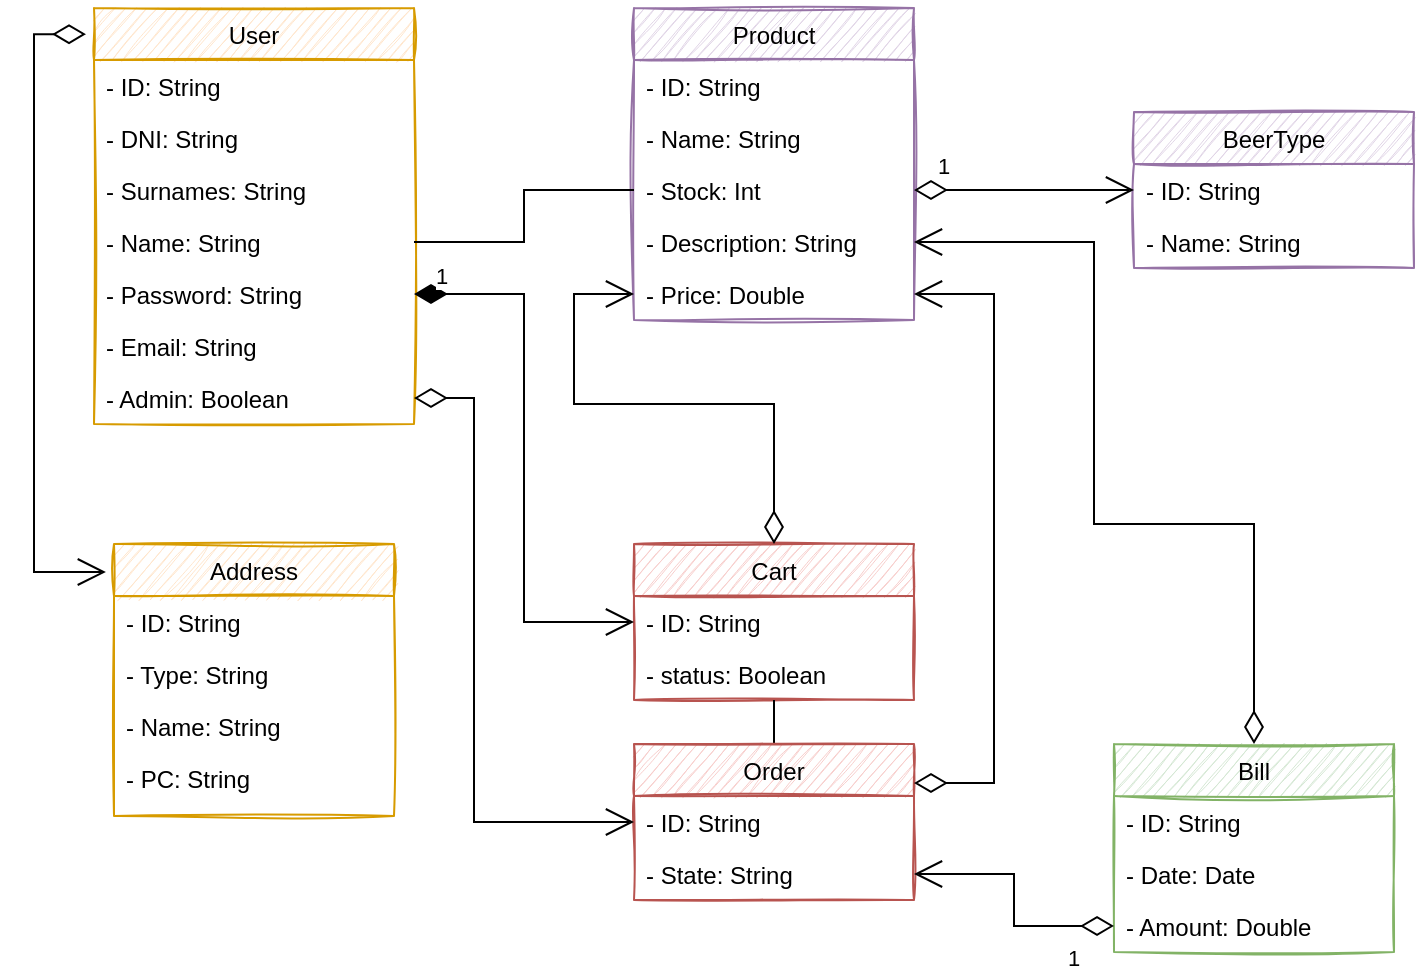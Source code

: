 <mxfile version="16.5.1" type="device"><diagram id="C5RBs43oDa-KdzZeNtuy" name="Page-1"><mxGraphModel dx="1102" dy="857" grid="1" gridSize="10" guides="1" tooltips="1" connect="1" arrows="1" fold="1" page="1" pageScale="1" pageWidth="827" pageHeight="1169" math="0" shadow="0"><root><mxCell id="WIyWlLk6GJQsqaUBKTNV-0"/><mxCell id="WIyWlLk6GJQsqaUBKTNV-1" parent="WIyWlLk6GJQsqaUBKTNV-0"/><mxCell id="zkfFHV4jXpPFQw0GAbJ--0" value="User" style="swimlane;fontStyle=0;align=center;verticalAlign=top;childLayout=stackLayout;horizontal=1;startSize=26;horizontalStack=0;resizeParent=1;resizeLast=0;collapsible=1;marginBottom=0;rounded=0;shadow=0;strokeWidth=1;fillColor=#ffe6cc;strokeColor=#d79b00;sketch=1;" parent="WIyWlLk6GJQsqaUBKTNV-1" vertex="1"><mxGeometry x="120" y="112" width="160" height="208" as="geometry"><mxRectangle x="230" y="140" width="160" height="26" as="alternateBounds"/></mxGeometry></mxCell><mxCell id="YBVHC4LRcGwtgbs3dGbF-0" value="- ID: String" style="text;strokeColor=none;fillColor=none;align=left;verticalAlign=top;spacingLeft=4;spacingRight=4;overflow=hidden;rotatable=0;points=[[0,0.5],[1,0.5]];portConstraint=eastwest;" vertex="1" parent="zkfFHV4jXpPFQw0GAbJ--0"><mxGeometry y="26" width="160" height="26" as="geometry"/></mxCell><mxCell id="zkfFHV4jXpPFQw0GAbJ--1" value="- DNI: String" style="text;align=left;verticalAlign=top;spacingLeft=4;spacingRight=4;overflow=hidden;rotatable=0;points=[[0,0.5],[1,0.5]];portConstraint=eastwest;" parent="zkfFHV4jXpPFQw0GAbJ--0" vertex="1"><mxGeometry y="52" width="160" height="26" as="geometry"/></mxCell><mxCell id="zkfFHV4jXpPFQw0GAbJ--2" value="- Surnames: String" style="text;align=left;verticalAlign=top;spacingLeft=4;spacingRight=4;overflow=hidden;rotatable=0;points=[[0,0.5],[1,0.5]];portConstraint=eastwest;rounded=0;shadow=0;html=0;" parent="zkfFHV4jXpPFQw0GAbJ--0" vertex="1"><mxGeometry y="78" width="160" height="26" as="geometry"/></mxCell><mxCell id="zkfFHV4jXpPFQw0GAbJ--3" value="- Name: String" style="text;align=left;verticalAlign=top;spacingLeft=4;spacingRight=4;overflow=hidden;rotatable=0;points=[[0,0.5],[1,0.5]];portConstraint=eastwest;rounded=0;shadow=0;html=0;" parent="zkfFHV4jXpPFQw0GAbJ--0" vertex="1"><mxGeometry y="104" width="160" height="26" as="geometry"/></mxCell><mxCell id="gg0vzbLrQzDXCbICbvwj-0" value="- Password: String" style="text;align=left;verticalAlign=top;spacingLeft=4;spacingRight=4;overflow=hidden;rotatable=0;points=[[0,0.5],[1,0.5]];portConstraint=eastwest;rounded=0;shadow=0;html=0;" parent="zkfFHV4jXpPFQw0GAbJ--0" vertex="1"><mxGeometry y="130" width="160" height="26" as="geometry"/></mxCell><mxCell id="8mg4H5GicWGdLR5S1lS9-0" value="- Email: String" style="text;align=left;verticalAlign=top;spacingLeft=4;spacingRight=4;overflow=hidden;rotatable=0;points=[[0,0.5],[1,0.5]];portConstraint=eastwest;rounded=0;shadow=0;html=0;" parent="zkfFHV4jXpPFQw0GAbJ--0" vertex="1"><mxGeometry y="156" width="160" height="26" as="geometry"/></mxCell><mxCell id="apCqiVUamuXImFi7MScC-0" value="- Admin: Boolean" style="text;align=left;verticalAlign=top;spacingLeft=4;spacingRight=4;overflow=hidden;rotatable=0;points=[[0,0.5],[1,0.5]];portConstraint=eastwest;rounded=0;shadow=0;html=0;" parent="zkfFHV4jXpPFQw0GAbJ--0" vertex="1"><mxGeometry y="182" width="160" height="26" as="geometry"/></mxCell><mxCell id="8mg4H5GicWGdLR5S1lS9-3" value="Address" style="swimlane;fontStyle=0;childLayout=stackLayout;horizontal=1;startSize=26;fillColor=#ffe6cc;horizontalStack=0;resizeParent=1;resizeParentMax=0;resizeLast=0;collapsible=1;marginBottom=0;strokeColor=#d79b00;sketch=1;" parent="WIyWlLk6GJQsqaUBKTNV-1" vertex="1"><mxGeometry x="130" y="380" width="140" height="136" as="geometry"/></mxCell><mxCell id="YBVHC4LRcGwtgbs3dGbF-1" value="- ID: String" style="text;strokeColor=none;fillColor=none;align=left;verticalAlign=top;spacingLeft=4;spacingRight=4;overflow=hidden;rotatable=0;points=[[0,0.5],[1,0.5]];portConstraint=eastwest;" vertex="1" parent="8mg4H5GicWGdLR5S1lS9-3"><mxGeometry y="26" width="140" height="26" as="geometry"/></mxCell><mxCell id="8mg4H5GicWGdLR5S1lS9-4" value="- Type: String" style="text;strokeColor=none;fillColor=none;align=left;verticalAlign=top;spacingLeft=4;spacingRight=4;overflow=hidden;rotatable=0;points=[[0,0.5],[1,0.5]];portConstraint=eastwest;" parent="8mg4H5GicWGdLR5S1lS9-3" vertex="1"><mxGeometry y="52" width="140" height="26" as="geometry"/></mxCell><mxCell id="8mg4H5GicWGdLR5S1lS9-5" value="- Name: String" style="text;strokeColor=none;fillColor=none;align=left;verticalAlign=top;spacingLeft=4;spacingRight=4;overflow=hidden;rotatable=0;points=[[0,0.5],[1,0.5]];portConstraint=eastwest;" parent="8mg4H5GicWGdLR5S1lS9-3" vertex="1"><mxGeometry y="78" width="140" height="26" as="geometry"/></mxCell><mxCell id="8mg4H5GicWGdLR5S1lS9-9" value="- PC: String" style="text;strokeColor=none;fillColor=none;align=left;verticalAlign=top;spacingLeft=4;spacingRight=4;overflow=hidden;rotatable=0;points=[[0,0.5],[1,0.5]];portConstraint=eastwest;" parent="8mg4H5GicWGdLR5S1lS9-3" vertex="1"><mxGeometry y="104" width="140" height="32" as="geometry"/></mxCell><mxCell id="8mg4H5GicWGdLR5S1lS9-20" value="Product" style="swimlane;fontStyle=0;childLayout=stackLayout;horizontal=1;startSize=26;fillColor=#e1d5e7;horizontalStack=0;resizeParent=1;resizeParentMax=0;resizeLast=0;collapsible=1;marginBottom=0;strokeColor=#9673a6;sketch=1;" parent="WIyWlLk6GJQsqaUBKTNV-1" vertex="1"><mxGeometry x="390" y="112" width="140" height="156" as="geometry"/></mxCell><mxCell id="8mg4H5GicWGdLR5S1lS9-21" value="- ID: String" style="text;strokeColor=none;fillColor=none;align=left;verticalAlign=top;spacingLeft=4;spacingRight=4;overflow=hidden;rotatable=0;points=[[0,0.5],[1,0.5]];portConstraint=eastwest;" parent="8mg4H5GicWGdLR5S1lS9-20" vertex="1"><mxGeometry y="26" width="140" height="26" as="geometry"/></mxCell><mxCell id="8mg4H5GicWGdLR5S1lS9-22" value="- Name: String" style="text;strokeColor=none;fillColor=none;align=left;verticalAlign=top;spacingLeft=4;spacingRight=4;overflow=hidden;rotatable=0;points=[[0,0.5],[1,0.5]];portConstraint=eastwest;" parent="8mg4H5GicWGdLR5S1lS9-20" vertex="1"><mxGeometry y="52" width="140" height="26" as="geometry"/></mxCell><mxCell id="8mg4H5GicWGdLR5S1lS9-31" value="- Stock: Int" style="text;strokeColor=none;fillColor=none;align=left;verticalAlign=top;spacingLeft=4;spacingRight=4;overflow=hidden;rotatable=0;points=[[0,0.5],[1,0.5]];portConstraint=eastwest;" parent="8mg4H5GicWGdLR5S1lS9-20" vertex="1"><mxGeometry y="78" width="140" height="26" as="geometry"/></mxCell><mxCell id="8mg4H5GicWGdLR5S1lS9-32" value="- Description: String" style="text;strokeColor=none;fillColor=none;align=left;verticalAlign=top;spacingLeft=4;spacingRight=4;overflow=hidden;rotatable=0;points=[[0,0.5],[1,0.5]];portConstraint=eastwest;" parent="8mg4H5GicWGdLR5S1lS9-20" vertex="1"><mxGeometry y="104" width="140" height="26" as="geometry"/></mxCell><mxCell id="8mg4H5GicWGdLR5S1lS9-35" value="- Price: Double" style="text;strokeColor=none;fillColor=none;align=left;verticalAlign=top;spacingLeft=4;spacingRight=4;overflow=hidden;rotatable=0;points=[[0,0.5],[1,0.5]];portConstraint=eastwest;" parent="8mg4H5GicWGdLR5S1lS9-20" vertex="1"><mxGeometry y="130" width="140" height="26" as="geometry"/></mxCell><mxCell id="8mg4H5GicWGdLR5S1lS9-38" value="BeerType" style="swimlane;fontStyle=0;childLayout=stackLayout;horizontal=1;startSize=26;fillColor=#e1d5e7;horizontalStack=0;resizeParent=1;resizeParentMax=0;resizeLast=0;collapsible=1;marginBottom=0;strokeColor=#9673a6;sketch=1;" parent="WIyWlLk6GJQsqaUBKTNV-1" vertex="1"><mxGeometry x="640" y="164" width="140" height="78" as="geometry"/></mxCell><mxCell id="8mg4H5GicWGdLR5S1lS9-39" value="- ID: String" style="text;strokeColor=none;fillColor=none;align=left;verticalAlign=top;spacingLeft=4;spacingRight=4;overflow=hidden;rotatable=0;points=[[0,0.5],[1,0.5]];portConstraint=eastwest;" parent="8mg4H5GicWGdLR5S1lS9-38" vertex="1"><mxGeometry y="26" width="140" height="26" as="geometry"/></mxCell><mxCell id="8mg4H5GicWGdLR5S1lS9-40" value="- Name: String" style="text;strokeColor=none;fillColor=none;align=left;verticalAlign=top;spacingLeft=4;spacingRight=4;overflow=hidden;rotatable=0;points=[[0,0.5],[1,0.5]];portConstraint=eastwest;" parent="8mg4H5GicWGdLR5S1lS9-38" vertex="1"><mxGeometry y="52" width="140" height="26" as="geometry"/></mxCell><mxCell id="8mg4H5GicWGdLR5S1lS9-44" value="Cart" style="swimlane;fontStyle=0;childLayout=stackLayout;horizontal=1;startSize=26;fillColor=#f8cecc;horizontalStack=0;resizeParent=1;resizeParentMax=0;resizeLast=0;collapsible=1;marginBottom=0;strokeColor=#b85450;sketch=1;" parent="WIyWlLk6GJQsqaUBKTNV-1" vertex="1"><mxGeometry x="390" y="380" width="140" height="78" as="geometry"/></mxCell><mxCell id="8mg4H5GicWGdLR5S1lS9-48" value="- ID: String" style="text;strokeColor=none;fillColor=none;align=left;verticalAlign=top;spacingLeft=4;spacingRight=4;overflow=hidden;rotatable=0;points=[[0,0.5],[1,0.5]];portConstraint=eastwest;" parent="8mg4H5GicWGdLR5S1lS9-44" vertex="1"><mxGeometry y="26" width="140" height="26" as="geometry"/></mxCell><mxCell id="YBVHC4LRcGwtgbs3dGbF-2" value="- status: Boolean" style="text;strokeColor=none;fillColor=none;align=left;verticalAlign=top;spacingLeft=4;spacingRight=4;overflow=hidden;rotatable=0;points=[[0,0.5],[1,0.5]];portConstraint=eastwest;" vertex="1" parent="8mg4H5GicWGdLR5S1lS9-44"><mxGeometry y="52" width="140" height="26" as="geometry"/></mxCell><mxCell id="wfp9GYvqa-O768Nd-QGH-14" style="edgeStyle=orthogonalEdgeStyle;rounded=0;orthogonalLoop=1;jettySize=auto;html=1;exitX=0.5;exitY=0;exitDx=0;exitDy=0;endArrow=none;endFill=0;" parent="WIyWlLk6GJQsqaUBKTNV-1" source="8mg4H5GicWGdLR5S1lS9-52" target="8mg4H5GicWGdLR5S1lS9-44" edge="1"><mxGeometry relative="1" as="geometry"/></mxCell><mxCell id="8mg4H5GicWGdLR5S1lS9-52" value="Order" style="swimlane;fontStyle=0;childLayout=stackLayout;horizontal=1;startSize=26;fillColor=#f8cecc;horizontalStack=0;resizeParent=1;resizeParentMax=0;resizeLast=0;collapsible=1;marginBottom=0;strokeColor=#b85450;sketch=1;" parent="WIyWlLk6GJQsqaUBKTNV-1" vertex="1"><mxGeometry x="390" y="480" width="140" height="78" as="geometry"/></mxCell><mxCell id="8mg4H5GicWGdLR5S1lS9-53" value="- ID: String" style="text;strokeColor=none;fillColor=none;align=left;verticalAlign=top;spacingLeft=4;spacingRight=4;overflow=hidden;rotatable=0;points=[[0,0.5],[1,0.5]];portConstraint=eastwest;" parent="8mg4H5GicWGdLR5S1lS9-52" vertex="1"><mxGeometry y="26" width="140" height="26" as="geometry"/></mxCell><mxCell id="8mg4H5GicWGdLR5S1lS9-54" value="- State: String" style="text;strokeColor=none;fillColor=none;align=left;verticalAlign=top;spacingLeft=4;spacingRight=4;overflow=hidden;rotatable=0;points=[[0,0.5],[1,0.5]];portConstraint=eastwest;" parent="8mg4H5GicWGdLR5S1lS9-52" vertex="1"><mxGeometry y="52" width="140" height="26" as="geometry"/></mxCell><mxCell id="wfp9GYvqa-O768Nd-QGH-4" value="Bill" style="swimlane;fontStyle=0;childLayout=stackLayout;horizontal=1;startSize=26;fillColor=#d5e8d4;horizontalStack=0;resizeParent=1;resizeParentMax=0;resizeLast=0;collapsible=1;marginBottom=0;strokeColor=#82b366;sketch=1;" parent="WIyWlLk6GJQsqaUBKTNV-1" vertex="1"><mxGeometry x="630" y="480" width="140" height="104" as="geometry"/></mxCell><mxCell id="YBVHC4LRcGwtgbs3dGbF-3" value="- ID: String" style="text;strokeColor=none;fillColor=none;align=left;verticalAlign=top;spacingLeft=4;spacingRight=4;overflow=hidden;rotatable=0;points=[[0,0.5],[1,0.5]];portConstraint=eastwest;" vertex="1" parent="wfp9GYvqa-O768Nd-QGH-4"><mxGeometry y="26" width="140" height="26" as="geometry"/></mxCell><mxCell id="wfp9GYvqa-O768Nd-QGH-5" value="- Date: Date" style="text;strokeColor=none;fillColor=none;align=left;verticalAlign=top;spacingLeft=4;spacingRight=4;overflow=hidden;rotatable=0;points=[[0,0.5],[1,0.5]];portConstraint=eastwest;" parent="wfp9GYvqa-O768Nd-QGH-4" vertex="1"><mxGeometry y="52" width="140" height="26" as="geometry"/></mxCell><mxCell id="wfp9GYvqa-O768Nd-QGH-6" value="- Amount: Double" style="text;strokeColor=none;fillColor=none;align=left;verticalAlign=top;spacingLeft=4;spacingRight=4;overflow=hidden;rotatable=0;points=[[0,0.5],[1,0.5]];portConstraint=eastwest;" parent="wfp9GYvqa-O768Nd-QGH-4" vertex="1"><mxGeometry y="78" width="140" height="26" as="geometry"/></mxCell><mxCell id="wfp9GYvqa-O768Nd-QGH-8" style="edgeStyle=orthogonalEdgeStyle;rounded=0;orthogonalLoop=1;jettySize=auto;html=1;exitX=1;exitY=0.5;exitDx=0;exitDy=0;entryX=0;entryY=0.5;entryDx=0;entryDy=0;endArrow=none;endFill=0;" parent="WIyWlLk6GJQsqaUBKTNV-1" source="zkfFHV4jXpPFQw0GAbJ--3" target="8mg4H5GicWGdLR5S1lS9-31" edge="1"><mxGeometry relative="1" as="geometry"/></mxCell><mxCell id="Dtds17SUPoUaoAVwjIYR-2" value="" style="endArrow=open;html=1;endSize=12;startArrow=diamondThin;startSize=14;startFill=0;edgeStyle=orthogonalEdgeStyle;align=left;verticalAlign=bottom;rounded=0;exitX=1;exitY=0.25;exitDx=0;exitDy=0;entryX=1;entryY=0.5;entryDx=0;entryDy=0;" parent="WIyWlLk6GJQsqaUBKTNV-1" source="8mg4H5GicWGdLR5S1lS9-52" target="8mg4H5GicWGdLR5S1lS9-35" edge="1"><mxGeometry x="-0.938" y="30" relative="1" as="geometry"><mxPoint x="550" y="450" as="sourcePoint"/><mxPoint x="530" y="310" as="targetPoint"/><Array as="points"><mxPoint x="570" y="500"/><mxPoint x="570" y="255"/></Array><mxPoint y="1" as="offset"/></mxGeometry></mxCell><mxCell id="zQ6q6nY6H_NrQoOTwuSJ-0" value="1" style="endArrow=open;html=1;endSize=12;startArrow=diamondThin;startSize=14;startFill=1;edgeStyle=orthogonalEdgeStyle;align=left;verticalAlign=bottom;rounded=0;exitX=1;exitY=0.5;exitDx=0;exitDy=0;" parent="WIyWlLk6GJQsqaUBKTNV-1" source="gg0vzbLrQzDXCbICbvwj-0" target="8mg4H5GicWGdLR5S1lS9-48" edge="1"><mxGeometry x="-0.933" relative="1" as="geometry"><mxPoint x="110" y="530" as="sourcePoint"/><mxPoint x="270" y="530" as="targetPoint"/><mxPoint as="offset"/></mxGeometry></mxCell><mxCell id="zQ6q6nY6H_NrQoOTwuSJ-20" value="1" style="endArrow=open;html=1;endSize=12;startArrow=diamondThin;startSize=14;startFill=0;edgeStyle=orthogonalEdgeStyle;align=left;verticalAlign=bottom;rounded=0;exitX=0;exitY=0.5;exitDx=0;exitDy=0;entryX=1;entryY=0.5;entryDx=0;entryDy=0;" parent="WIyWlLk6GJQsqaUBKTNV-1" source="wfp9GYvqa-O768Nd-QGH-6" target="8mg4H5GicWGdLR5S1lS9-54" edge="1"><mxGeometry x="-0.6" y="25" relative="1" as="geometry"><mxPoint x="140" y="570" as="sourcePoint"/><mxPoint x="550" y="580" as="targetPoint"/><mxPoint as="offset"/></mxGeometry></mxCell><mxCell id="zQ6q6nY6H_NrQoOTwuSJ-23" value="1" style="endArrow=open;html=1;endSize=12;startArrow=diamondThin;startSize=14;startFill=0;edgeStyle=orthogonalEdgeStyle;align=left;verticalAlign=bottom;rounded=0;exitX=1;exitY=0.5;exitDx=0;exitDy=0;entryX=0;entryY=0.5;entryDx=0;entryDy=0;" parent="WIyWlLk6GJQsqaUBKTNV-1" source="8mg4H5GicWGdLR5S1lS9-31" target="8mg4H5GicWGdLR5S1lS9-39" edge="1"><mxGeometry x="-0.818" y="3" relative="1" as="geometry"><mxPoint x="550" y="160" as="sourcePoint"/><mxPoint x="710" y="160" as="targetPoint"/><mxPoint as="offset"/></mxGeometry></mxCell><mxCell id="zQ6q6nY6H_NrQoOTwuSJ-26" value="" style="endArrow=open;html=1;endSize=12;startArrow=diamondThin;startSize=14;startFill=0;edgeStyle=orthogonalEdgeStyle;align=left;verticalAlign=bottom;rounded=0;exitX=1;exitY=0.5;exitDx=0;exitDy=0;entryX=0;entryY=0.5;entryDx=0;entryDy=0;" parent="WIyWlLk6GJQsqaUBKTNV-1" source="apCqiVUamuXImFi7MScC-0" target="8mg4H5GicWGdLR5S1lS9-53" edge="1"><mxGeometry x="-0.706" y="-20" relative="1" as="geometry"><mxPoint x="300" y="470" as="sourcePoint"/><mxPoint x="460" y="470" as="targetPoint"/><Array as="points"><mxPoint x="310" y="307"/><mxPoint x="310" y="519"/></Array><mxPoint as="offset"/></mxGeometry></mxCell><mxCell id="zQ6q6nY6H_NrQoOTwuSJ-27" value="" style="endArrow=open;html=1;endSize=12;startArrow=diamondThin;startSize=14;startFill=0;edgeStyle=orthogonalEdgeStyle;align=left;verticalAlign=bottom;rounded=0;exitX=-0.025;exitY=0.063;exitDx=0;exitDy=0;entryX=-0.029;entryY=0.103;entryDx=0;entryDy=0;entryPerimeter=0;exitPerimeter=0;" parent="WIyWlLk6GJQsqaUBKTNV-1" source="zkfFHV4jXpPFQw0GAbJ--0" target="8mg4H5GicWGdLR5S1lS9-3" edge="1"><mxGeometry x="-0.744" y="-10" relative="1" as="geometry"><mxPoint x="120" y="530" as="sourcePoint"/><mxPoint x="30" y="500" as="targetPoint"/><Array as="points"><mxPoint x="90" y="125"/><mxPoint x="90" y="394"/></Array><mxPoint as="offset"/></mxGeometry></mxCell><mxCell id="zQ6q6nY6H_NrQoOTwuSJ-29" value="" style="endArrow=open;html=1;endSize=12;startArrow=diamondThin;startSize=14;startFill=0;edgeStyle=orthogonalEdgeStyle;align=left;verticalAlign=bottom;rounded=0;exitX=0.5;exitY=0;exitDx=0;exitDy=0;entryX=1;entryY=0.5;entryDx=0;entryDy=0;" parent="WIyWlLk6GJQsqaUBKTNV-1" source="wfp9GYvqa-O768Nd-QGH-4" target="8mg4H5GicWGdLR5S1lS9-32" edge="1"><mxGeometry x="-1" y="-10" relative="1" as="geometry"><mxPoint x="470" y="390" as="sourcePoint"/><mxPoint x="470" y="278" as="targetPoint"/><mxPoint as="offset"/><Array as="points"><mxPoint x="700" y="370"/><mxPoint x="620" y="370"/><mxPoint x="620" y="229"/></Array></mxGeometry></mxCell><mxCell id="0" value="" style="endArrow=open;html=1;endSize=12;startArrow=diamondThin;startSize=14;startFill=0;edgeStyle=orthogonalEdgeStyle;align=left;verticalAlign=bottom;rounded=0;exitX=0.5;exitY=0;exitDx=0;exitDy=0;entryX=0;entryY=0.5;entryDx=0;entryDy=0;" parent="WIyWlLk6GJQsqaUBKTNV-1" source="8mg4H5GicWGdLR5S1lS9-44" target="8mg4H5GicWGdLR5S1lS9-35" edge="1"><mxGeometry x="-0.782" y="-20" relative="1" as="geometry"><mxPoint x="480" y="330" as="sourcePoint"/><mxPoint x="500" y="330" as="targetPoint"/><Array as="points"><mxPoint x="460" y="310"/><mxPoint x="360" y="310"/><mxPoint x="360" y="255"/></Array><mxPoint as="offset"/></mxGeometry></mxCell></root></mxGraphModel></diagram></mxfile>
